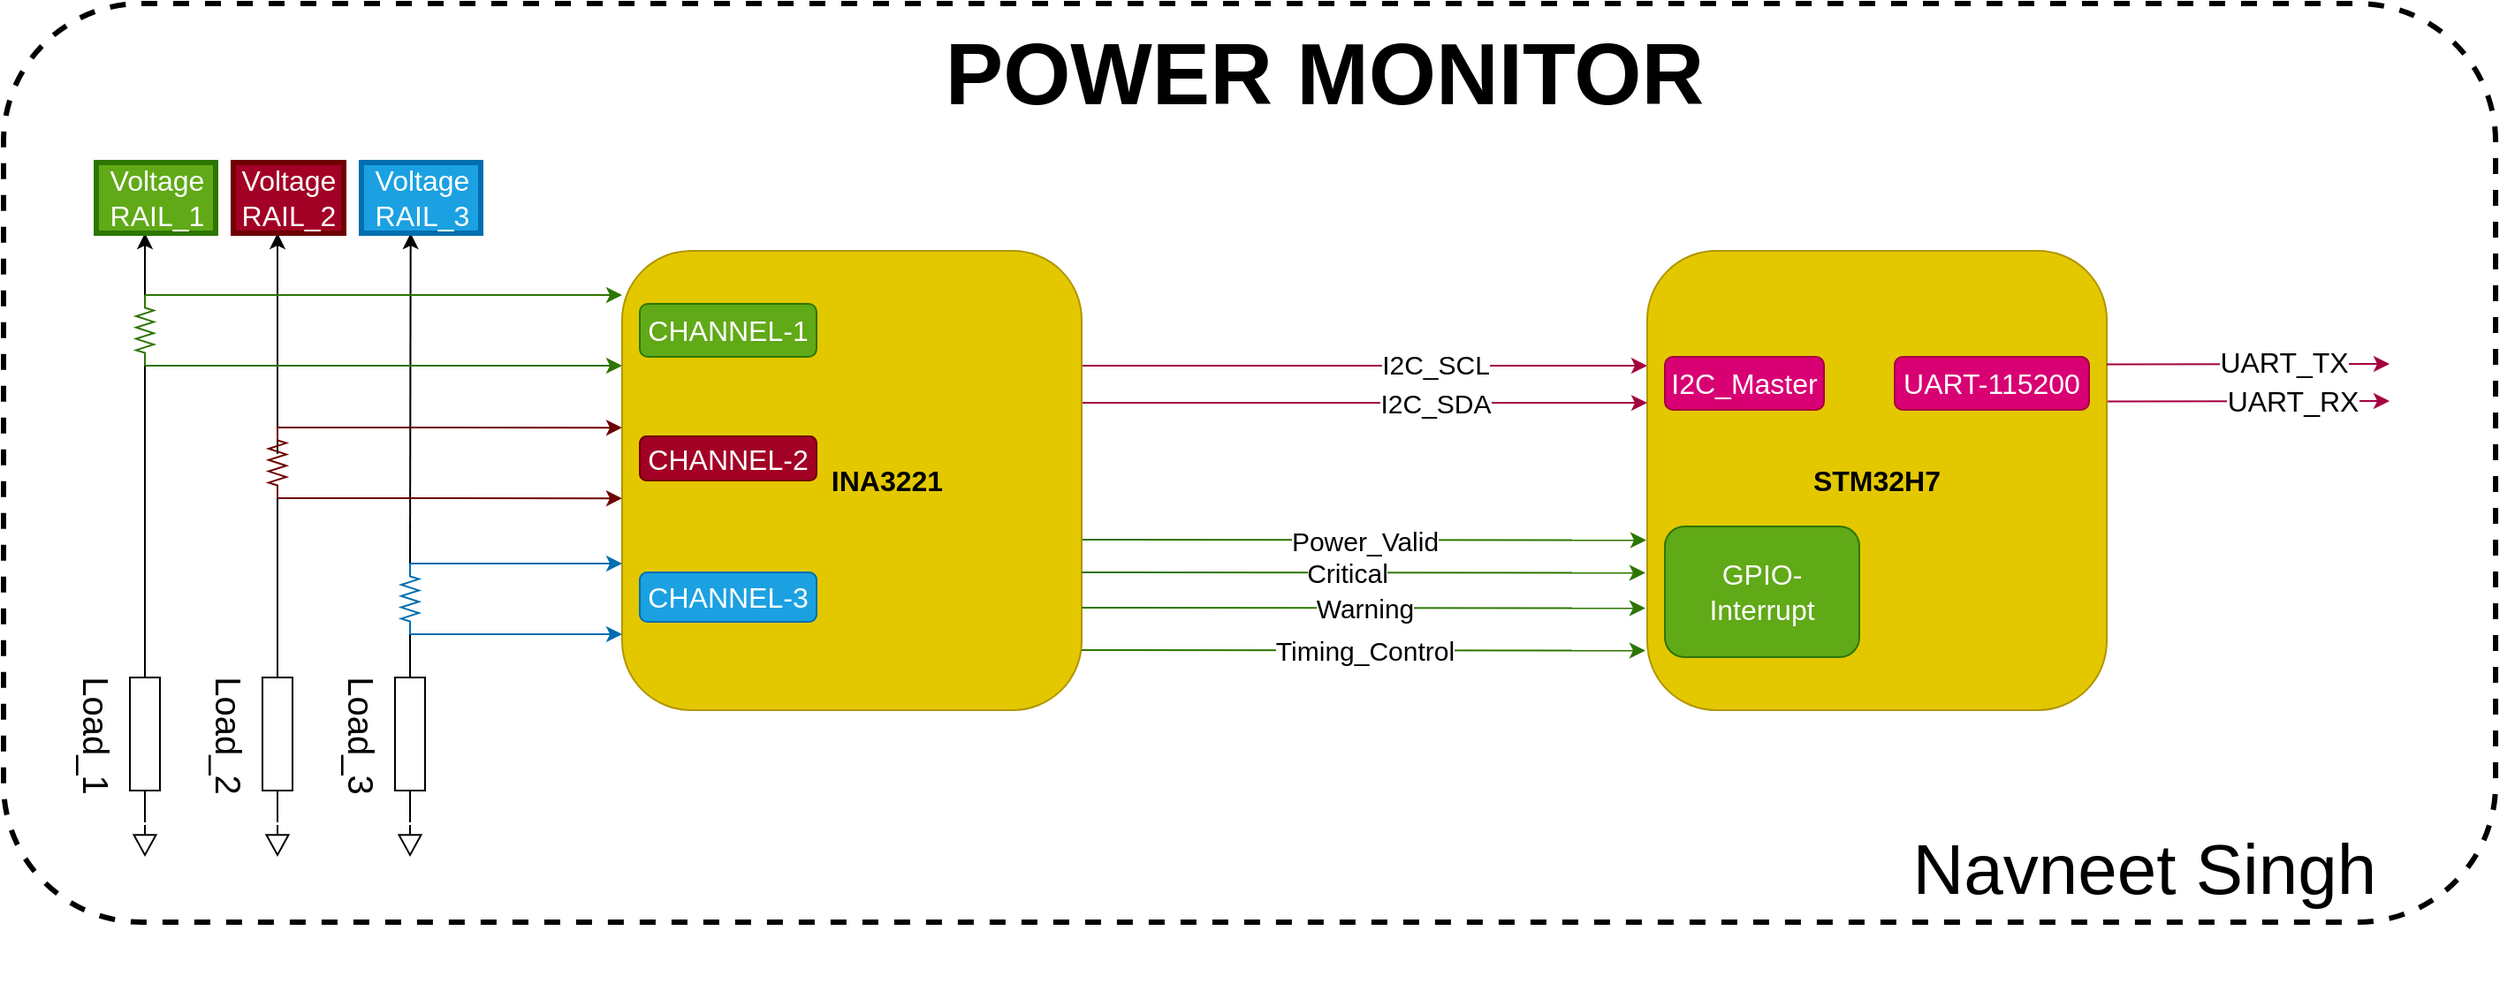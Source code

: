 <mxfile>
    <diagram id="BgTQnnzX-4dHzKqA9kwq" name="Page-1">
        <mxGraphModel dx="1547" dy="1190" grid="1" gridSize="10" guides="1" tooltips="1" connect="1" arrows="1" fold="1" page="1" pageScale="1" pageWidth="1654" pageHeight="2336" math="0" shadow="0">
            <root>
                <mxCell id="0"/>
                <mxCell id="1" parent="0"/>
                <mxCell id="60" value="" style="rounded=1;whiteSpace=wrap;html=1;labelBackgroundColor=none;fontSize=40;strokeWidth=3;dashed=1;" vertex="1" parent="1">
                    <mxGeometry x="80" y="60" width="1410" height="520" as="geometry"/>
                </mxCell>
                <mxCell id="7" style="edgeStyle=none;html=1;startArrow=none;" edge="1" parent="1" source="16">
                    <mxGeometry relative="1" as="geometry">
                        <mxPoint x="160" y="190" as="targetPoint"/>
                    </mxGeometry>
                </mxCell>
                <mxCell id="2" value="Load_1" style="pointerEvents=1;verticalLabelPosition=bottom;shadow=0;dashed=0;align=center;html=1;verticalAlign=top;shape=mxgraph.electrical.resistors.resistor_1;rotation=90;fontSize=20;" vertex="1" parent="1">
                    <mxGeometry x="110" y="465" width="100" height="17" as="geometry"/>
                </mxCell>
                <mxCell id="8" style="edgeStyle=none;html=1;exitX=0;exitY=0.5;exitDx=0;exitDy=0;exitPerimeter=0;startArrow=none;" edge="1" parent="1" source="23">
                    <mxGeometry relative="1" as="geometry">
                        <mxPoint x="235" y="190" as="targetPoint"/>
                        <mxPoint x="235" y="275" as="sourcePoint"/>
                    </mxGeometry>
                </mxCell>
                <mxCell id="3" value="Load_2" style="pointerEvents=1;verticalLabelPosition=bottom;shadow=0;dashed=0;align=center;html=1;verticalAlign=top;shape=mxgraph.electrical.resistors.resistor_1;rotation=90;fontSize=20;" vertex="1" parent="1">
                    <mxGeometry x="185" y="465" width="100" height="17" as="geometry"/>
                </mxCell>
                <mxCell id="9" style="edgeStyle=none;html=1;startArrow=none;exitX=0;exitY=0.5;exitDx=0;exitDy=0;exitPerimeter=0;" edge="1" parent="1" source="24">
                    <mxGeometry relative="1" as="geometry">
                        <mxPoint x="310.345" y="190" as="targetPoint"/>
                        <mxPoint x="310" y="315" as="sourcePoint"/>
                    </mxGeometry>
                </mxCell>
                <mxCell id="4" value="Load_3" style="pointerEvents=1;verticalLabelPosition=bottom;shadow=0;dashed=0;align=center;html=1;verticalAlign=top;shape=mxgraph.electrical.resistors.resistor_1;rotation=90;fontSize=20;" vertex="1" parent="1">
                    <mxGeometry x="260" y="465" width="100" height="17" as="geometry"/>
                </mxCell>
                <mxCell id="10" value="Voltage&lt;br style=&quot;font-size: 16px;&quot;&gt;RAIL_1" style="rounded=0;whiteSpace=wrap;html=1;fontSize=16;fillColor=#60a917;fontColor=#ffffff;strokeColor=#2D7600;strokeWidth=3;" vertex="1" parent="1">
                    <mxGeometry x="132.5" y="150" width="67.5" height="40" as="geometry"/>
                </mxCell>
                <mxCell id="13" value="" style="pointerEvents=1;verticalLabelPosition=bottom;shadow=0;dashed=0;align=center;html=1;verticalAlign=top;shape=mxgraph.electrical.signal_sources.signal_ground;" vertex="1" parent="1">
                    <mxGeometry x="153.75" y="525" width="12.5" height="17" as="geometry"/>
                </mxCell>
                <mxCell id="14" value="" style="pointerEvents=1;verticalLabelPosition=bottom;shadow=0;dashed=0;align=center;html=1;verticalAlign=top;shape=mxgraph.electrical.signal_sources.signal_ground;" vertex="1" parent="1">
                    <mxGeometry x="228.75" y="525" width="12.5" height="17" as="geometry"/>
                </mxCell>
                <mxCell id="15" value="" style="pointerEvents=1;verticalLabelPosition=bottom;shadow=0;dashed=0;align=center;html=1;verticalAlign=top;shape=mxgraph.electrical.signal_sources.signal_ground;" vertex="1" parent="1">
                    <mxGeometry x="303.75" y="525" width="12.5" height="17" as="geometry"/>
                </mxCell>
                <mxCell id="17" value="" style="edgeStyle=none;html=1;endArrow=none;" edge="1" parent="1" source="2" target="16">
                    <mxGeometry relative="1" as="geometry">
                        <mxPoint x="160" y="190" as="targetPoint"/>
                        <mxPoint x="160" y="360" as="sourcePoint"/>
                    </mxGeometry>
                </mxCell>
                <mxCell id="26" style="edgeStyle=none;html=1;exitX=0;exitY=0.5;exitDx=0;exitDy=0;exitPerimeter=0;fillColor=#60a917;strokeColor=#2D7600;" edge="1" parent="1" source="16">
                    <mxGeometry relative="1" as="geometry">
                        <mxPoint x="430" y="225" as="targetPoint"/>
                    </mxGeometry>
                </mxCell>
                <mxCell id="27" style="edgeStyle=none;html=1;exitX=1;exitY=0.5;exitDx=0;exitDy=0;exitPerimeter=0;fillColor=#60a917;strokeColor=#2D7600;" edge="1" parent="1" source="16">
                    <mxGeometry relative="1" as="geometry">
                        <mxPoint x="430" y="265" as="targetPoint"/>
                    </mxGeometry>
                </mxCell>
                <mxCell id="16" value="&lt;h6 style=&quot;line-height: 120%;&quot;&gt;&lt;font style=&quot;font-size: 10px;&quot;&gt;R_Sense_1&lt;/font&gt;&lt;/h6&gt;" style="pointerEvents=1;verticalLabelPosition=bottom;shadow=0;dashed=0;align=center;html=1;verticalAlign=top;shape=mxgraph.electrical.resistors.resistor_2;rotation=90;spacing=-19;fillColor=#60a917;fontColor=#ffffff;strokeColor=#2D7600;labelBackgroundColor=none;" vertex="1" parent="1">
                    <mxGeometry x="140" y="240" width="40" height="10" as="geometry"/>
                </mxCell>
                <mxCell id="19" value="" style="edgeStyle=none;html=1;exitX=0;exitY=0.5;exitDx=0;exitDy=0;exitPerimeter=0;endArrow=none;startArrow=none;" edge="1" parent="1" source="23">
                    <mxGeometry relative="1" as="geometry">
                        <mxPoint x="235" y="315" as="targetPoint"/>
                        <mxPoint x="235" y="360" as="sourcePoint"/>
                    </mxGeometry>
                </mxCell>
                <mxCell id="21" value="" style="edgeStyle=none;html=1;exitX=0;exitY=0.5;exitDx=0;exitDy=0;exitPerimeter=0;endArrow=none;startArrow=none;" edge="1" parent="1" source="24">
                    <mxGeometry relative="1" as="geometry">
                        <mxPoint x="310" y="355" as="targetPoint"/>
                        <mxPoint x="310" y="360" as="sourcePoint"/>
                    </mxGeometry>
                </mxCell>
                <mxCell id="39" style="edgeStyle=none;html=1;exitX=1;exitY=0.25;exitDx=0;exitDy=0;entryX=0;entryY=0.25;entryDx=0;entryDy=0;fillColor=#d80073;strokeColor=#A50040;" edge="1" parent="1" source="22" target="38">
                    <mxGeometry relative="1" as="geometry"/>
                </mxCell>
                <mxCell id="41" value="I2C_SCL" style="edgeLabel;html=1;align=center;verticalAlign=middle;resizable=0;points=[];fontSize=15;" vertex="1" connectable="0" parent="39">
                    <mxGeometry x="0.247" y="1" relative="1" as="geometry">
                        <mxPoint as="offset"/>
                    </mxGeometry>
                </mxCell>
                <mxCell id="22" value="&lt;h2 style=&quot;&quot;&gt;&lt;span style=&quot;font-size: 16px; background-color: initial;&quot;&gt;&amp;nbsp; &amp;nbsp; &amp;nbsp; &amp;nbsp; &amp;nbsp;INA3221&lt;/span&gt;&lt;/h2&gt;" style="whiteSpace=wrap;html=1;aspect=fixed;rounded=1;fillColor=#e3c800;fontColor=#000000;strokeColor=#B09500;align=center;" vertex="1" parent="1">
                    <mxGeometry x="430" y="200" width="260" height="260" as="geometry"/>
                </mxCell>
                <mxCell id="28" value="" style="edgeStyle=none;html=1;exitX=0;exitY=0.5;exitDx=0;exitDy=0;exitPerimeter=0;endArrow=none;" edge="1" parent="1" source="3" target="23">
                    <mxGeometry relative="1" as="geometry">
                        <mxPoint x="235" y="315" as="targetPoint"/>
                        <mxPoint x="235" y="423.5" as="sourcePoint"/>
                    </mxGeometry>
                </mxCell>
                <mxCell id="30" style="edgeStyle=none;html=1;exitX=0;exitY=0.5;exitDx=0;exitDy=0;exitPerimeter=0;fillColor=#a20025;strokeColor=#6F0000;" edge="1" parent="1" source="23">
                    <mxGeometry relative="1" as="geometry">
                        <mxPoint x="430" y="300.111" as="targetPoint"/>
                    </mxGeometry>
                </mxCell>
                <mxCell id="31" style="edgeStyle=none;html=1;exitX=1;exitY=0.5;exitDx=0;exitDy=0;exitPerimeter=0;fillColor=#a20025;strokeColor=#6F0000;" edge="1" parent="1" source="23">
                    <mxGeometry relative="1" as="geometry">
                        <mxPoint x="430" y="340.111" as="targetPoint"/>
                    </mxGeometry>
                </mxCell>
                <mxCell id="23" value="&lt;h6 style=&quot;line-height: 120%;&quot;&gt;R_Sense_2&lt;/h6&gt;" style="pointerEvents=1;verticalLabelPosition=bottom;shadow=0;dashed=0;align=center;html=1;verticalAlign=top;shape=mxgraph.electrical.resistors.resistor_2;rotation=90;spacing=-19;fillColor=#a20025;fontColor=#ffffff;strokeColor=#6F0000;" vertex="1" parent="1">
                    <mxGeometry x="215" y="315" width="40" height="10" as="geometry"/>
                </mxCell>
                <mxCell id="29" value="" style="edgeStyle=none;html=1;exitX=0;exitY=0.5;exitDx=0;exitDy=0;exitPerimeter=0;endArrow=none;" edge="1" parent="1" source="4" target="24">
                    <mxGeometry relative="1" as="geometry">
                        <mxPoint x="310" y="355" as="targetPoint"/>
                        <mxPoint x="310" y="423.5" as="sourcePoint"/>
                    </mxGeometry>
                </mxCell>
                <mxCell id="32" style="edgeStyle=none;html=1;exitX=0;exitY=0.5;exitDx=0;exitDy=0;exitPerimeter=0;fillColor=#1ba1e2;strokeColor=#006EAF;" edge="1" parent="1" source="24">
                    <mxGeometry relative="1" as="geometry">
                        <mxPoint x="430" y="377.056" as="targetPoint"/>
                    </mxGeometry>
                </mxCell>
                <mxCell id="33" style="edgeStyle=none;html=1;exitX=1;exitY=0.5;exitDx=0;exitDy=0;exitPerimeter=0;fillColor=#1ba1e2;strokeColor=#006EAF;" edge="1" parent="1" source="24">
                    <mxGeometry relative="1" as="geometry">
                        <mxPoint x="430" y="417.056" as="targetPoint"/>
                    </mxGeometry>
                </mxCell>
                <mxCell id="24" value="&lt;h6 style=&quot;line-height: 120%;&quot;&gt;R_Sense_3&lt;/h6&gt;" style="pointerEvents=1;verticalLabelPosition=bottom;shadow=0;dashed=0;align=center;html=1;verticalAlign=top;shape=mxgraph.electrical.resistors.resistor_2;rotation=90;spacing=-19;fillColor=#1ba1e2;fontColor=#ffffff;strokeColor=#006EAF;" vertex="1" parent="1">
                    <mxGeometry x="290" y="392" width="40" height="10" as="geometry"/>
                </mxCell>
                <mxCell id="34" value="CHANNEL-1" style="rounded=1;whiteSpace=wrap;html=1;fillColor=#60a917;fontColor=#ffffff;strokeColor=#2D7600;fontSize=16;" vertex="1" parent="1">
                    <mxGeometry x="440" y="230" width="100" height="30" as="geometry"/>
                </mxCell>
                <mxCell id="35" value="CHANNEL-2" style="rounded=1;whiteSpace=wrap;html=1;fillColor=#a20025;fontColor=#ffffff;strokeColor=#6F0000;fontSize=16;" vertex="1" parent="1">
                    <mxGeometry x="440" y="305" width="100" height="25" as="geometry"/>
                </mxCell>
                <mxCell id="36" value="CHANNEL-3" style="rounded=1;whiteSpace=wrap;html=1;fillColor=#1ba1e2;fontColor=#ffffff;strokeColor=#006EAF;fontSize=16;" vertex="1" parent="1">
                    <mxGeometry x="440" y="382" width="100" height="28" as="geometry"/>
                </mxCell>
                <mxCell id="38" value="&lt;font style=&quot;font-size: 16px;&quot;&gt;&lt;b&gt;STM32H7&lt;/b&gt;&lt;/font&gt;" style="whiteSpace=wrap;html=1;aspect=fixed;rounded=1;fillColor=#e3c800;fontColor=#000000;strokeColor=#B09500;" vertex="1" parent="1">
                    <mxGeometry x="1010" y="200" width="260" height="260" as="geometry"/>
                </mxCell>
                <mxCell id="40" value="" style="edgeStyle=none;orthogonalLoop=1;jettySize=auto;html=1;entryX=0;entryY=0.331;entryDx=0;entryDy=0;entryPerimeter=0;exitX=1.002;exitY=0.331;exitDx=0;exitDy=0;exitPerimeter=0;fillColor=#d80073;strokeColor=#A50040;" edge="1" parent="1" source="22" target="38">
                    <mxGeometry width="80" relative="1" as="geometry">
                        <mxPoint x="640" y="316" as="sourcePoint"/>
                        <mxPoint x="720" y="316" as="targetPoint"/>
                        <Array as="points"/>
                    </mxGeometry>
                </mxCell>
                <mxCell id="42" value="I2C_SDA" style="edgeLabel;html=1;align=center;verticalAlign=middle;resizable=0;points=[];fontSize=15;" vertex="1" connectable="0" parent="40">
                    <mxGeometry x="0.191" relative="1" as="geometry">
                        <mxPoint x="9" as="offset"/>
                    </mxGeometry>
                </mxCell>
                <mxCell id="43" value="" style="edgeStyle=none;orthogonalLoop=1;jettySize=auto;html=1;entryX=-0.002;entryY=0.63;entryDx=0;entryDy=0;entryPerimeter=0;exitX=1.002;exitY=0.629;exitDx=0;exitDy=0;exitPerimeter=0;fillColor=#60a917;strokeColor=#2D7600;" edge="1" parent="1" source="22" target="38">
                    <mxGeometry width="80" relative="1" as="geometry">
                        <mxPoint x="540" y="346" as="sourcePoint"/>
                        <mxPoint x="620" y="346" as="targetPoint"/>
                        <Array as="points"/>
                    </mxGeometry>
                </mxCell>
                <mxCell id="47" value="Power_Valid" style="edgeLabel;html=1;align=center;verticalAlign=middle;resizable=0;points=[];fontSize=15;" vertex="1" connectable="0" parent="43">
                    <mxGeometry relative="1" as="geometry">
                        <mxPoint as="offset"/>
                    </mxGeometry>
                </mxCell>
                <mxCell id="44" value="" style="edgeStyle=none;orthogonalLoop=1;jettySize=auto;html=1;entryX=-0.002;entryY=0.63;entryDx=0;entryDy=0;entryPerimeter=0;exitX=1.002;exitY=0.629;exitDx=0;exitDy=0;exitPerimeter=0;fillColor=#60a917;strokeColor=#2D7600;" edge="1" parent="1">
                    <mxGeometry width="80" relative="1" as="geometry">
                        <mxPoint x="690.0" y="382.0" as="sourcePoint"/>
                        <mxPoint x="1008.96" y="382.26" as="targetPoint"/>
                        <Array as="points"/>
                    </mxGeometry>
                </mxCell>
                <mxCell id="48" value="Critical" style="edgeLabel;html=1;align=center;verticalAlign=middle;resizable=0;points=[];fontSize=15;" vertex="1" connectable="0" parent="44">
                    <mxGeometry relative="1" as="geometry">
                        <mxPoint x="-10" as="offset"/>
                    </mxGeometry>
                </mxCell>
                <mxCell id="45" value="" style="edgeStyle=none;orthogonalLoop=1;jettySize=auto;html=1;entryX=-0.002;entryY=0.63;entryDx=0;entryDy=0;entryPerimeter=0;exitX=1.002;exitY=0.629;exitDx=0;exitDy=0;exitPerimeter=0;fillColor=#60a917;strokeColor=#2D7600;" edge="1" parent="1">
                    <mxGeometry width="80" relative="1" as="geometry">
                        <mxPoint x="690.0" y="402.0" as="sourcePoint"/>
                        <mxPoint x="1008.96" y="402.26" as="targetPoint"/>
                        <Array as="points"/>
                    </mxGeometry>
                </mxCell>
                <mxCell id="49" value="Warning" style="edgeLabel;html=1;align=center;verticalAlign=middle;resizable=0;points=[];fontSize=15;" vertex="1" connectable="0" parent="45">
                    <mxGeometry relative="1" as="geometry">
                        <mxPoint as="offset"/>
                    </mxGeometry>
                </mxCell>
                <mxCell id="46" value="" style="edgeStyle=none;orthogonalLoop=1;jettySize=auto;html=1;entryX=-0.002;entryY=0.63;entryDx=0;entryDy=0;entryPerimeter=0;exitX=1.002;exitY=0.629;exitDx=0;exitDy=0;exitPerimeter=0;fillColor=#60a917;strokeColor=#2D7600;" edge="1" parent="1">
                    <mxGeometry width="80" relative="1" as="geometry">
                        <mxPoint x="690.0" y="426.0" as="sourcePoint"/>
                        <mxPoint x="1008.96" y="426.26" as="targetPoint"/>
                        <Array as="points"/>
                    </mxGeometry>
                </mxCell>
                <mxCell id="50" value="Timing_Control" style="edgeLabel;html=1;align=center;verticalAlign=middle;resizable=0;points=[];fontSize=15;" vertex="1" connectable="0" parent="46">
                    <mxGeometry relative="1" as="geometry">
                        <mxPoint as="offset"/>
                    </mxGeometry>
                </mxCell>
                <mxCell id="51" value="GPIO- Interrupt" style="rounded=1;whiteSpace=wrap;html=1;fillColor=#60a917;fontColor=#ffffff;strokeColor=#2D7600;fontSize=16;" vertex="1" parent="1">
                    <mxGeometry x="1020" y="356" width="110" height="74" as="geometry"/>
                </mxCell>
                <mxCell id="52" value="I2C_Master" style="rounded=1;whiteSpace=wrap;html=1;fillColor=#d80073;fontColor=#ffffff;strokeColor=#A50040;fontSize=16;" vertex="1" parent="1">
                    <mxGeometry x="1020" y="260" width="90" height="30" as="geometry"/>
                </mxCell>
                <mxCell id="53" value="UART-115200" style="rounded=1;whiteSpace=wrap;html=1;fillColor=#d80073;fontColor=#ffffff;strokeColor=#A50040;fontSize=16;" vertex="1" parent="1">
                    <mxGeometry x="1150" y="260" width="110" height="30" as="geometry"/>
                </mxCell>
                <mxCell id="54" style="edgeStyle=none;html=1;exitX=1;exitY=0.25;exitDx=0;exitDy=0;fillColor=#d80073;strokeColor=#A50040;" edge="1" parent="1">
                    <mxGeometry relative="1" as="geometry">
                        <mxPoint x="1270" y="264.23" as="sourcePoint"/>
                        <mxPoint x="1430" y="264" as="targetPoint"/>
                    </mxGeometry>
                </mxCell>
                <mxCell id="55" value="UART_TX" style="edgeLabel;html=1;align=center;verticalAlign=middle;resizable=0;points=[];fontSize=16;" vertex="1" connectable="0" parent="54">
                    <mxGeometry x="0.247" y="1" relative="1" as="geometry">
                        <mxPoint as="offset"/>
                    </mxGeometry>
                </mxCell>
                <mxCell id="56" value="" style="edgeStyle=none;orthogonalLoop=1;jettySize=auto;html=1;exitX=1.002;exitY=0.331;exitDx=0;exitDy=0;exitPerimeter=0;fillColor=#d80073;strokeColor=#A50040;" edge="1" parent="1">
                    <mxGeometry width="80" relative="1" as="geometry">
                        <mxPoint x="1270.52" y="285.29" as="sourcePoint"/>
                        <mxPoint x="1430" y="285" as="targetPoint"/>
                        <Array as="points"/>
                    </mxGeometry>
                </mxCell>
                <mxCell id="57" value="UART_RX" style="edgeLabel;html=1;align=center;verticalAlign=middle;resizable=0;points=[];fontSize=16;" vertex="1" connectable="0" parent="56">
                    <mxGeometry x="0.191" relative="1" as="geometry">
                        <mxPoint x="9" as="offset"/>
                    </mxGeometry>
                </mxCell>
                <mxCell id="58" value="&lt;font style=&quot;font-size: 49px;&quot;&gt;POWER MONITOR&lt;/font&gt;" style="text;strokeColor=none;fillColor=none;html=1;fontSize=24;fontStyle=1;verticalAlign=middle;align=center;rounded=1;" vertex="1" parent="1">
                    <mxGeometry x="562" y="70" width="530" height="60" as="geometry"/>
                </mxCell>
                <mxCell id="59" value="&lt;p style=&quot;line-height: 100%;&quot;&gt;&lt;font style=&quot;font-size: 40px;&quot;&gt;Navneet Singh&amp;nbsp;&lt;/font&gt;&lt;/p&gt;" style="text;html=1;strokeColor=none;fillColor=none;align=center;verticalAlign=middle;whiteSpace=wrap;rounded=0;labelBackgroundColor=none;fontSize=49;" vertex="1" parent="1">
                    <mxGeometry x="1120" y="500" width="354" height="95" as="geometry"/>
                </mxCell>
                <mxCell id="61" value="Voltage&lt;br style=&quot;font-size: 16px;&quot;&gt;RAIL_2" style="rounded=0;whiteSpace=wrap;html=1;fontSize=16;fillColor=#a20025;fontColor=#ffffff;strokeColor=#6F0000;strokeWidth=3;" vertex="1" parent="1">
                    <mxGeometry x="210" y="150" width="62.5" height="40" as="geometry"/>
                </mxCell>
                <mxCell id="62" value="Voltage&lt;br style=&quot;font-size: 16px;&quot;&gt;RAIL_3" style="rounded=0;whiteSpace=wrap;html=1;fontSize=16;fillColor=#1ba1e2;fontColor=#ffffff;strokeColor=#006EAF;strokeWidth=3;" vertex="1" parent="1">
                    <mxGeometry x="282.5" y="150" width="67.5" height="40" as="geometry"/>
                </mxCell>
            </root>
        </mxGraphModel>
    </diagram>
</mxfile>